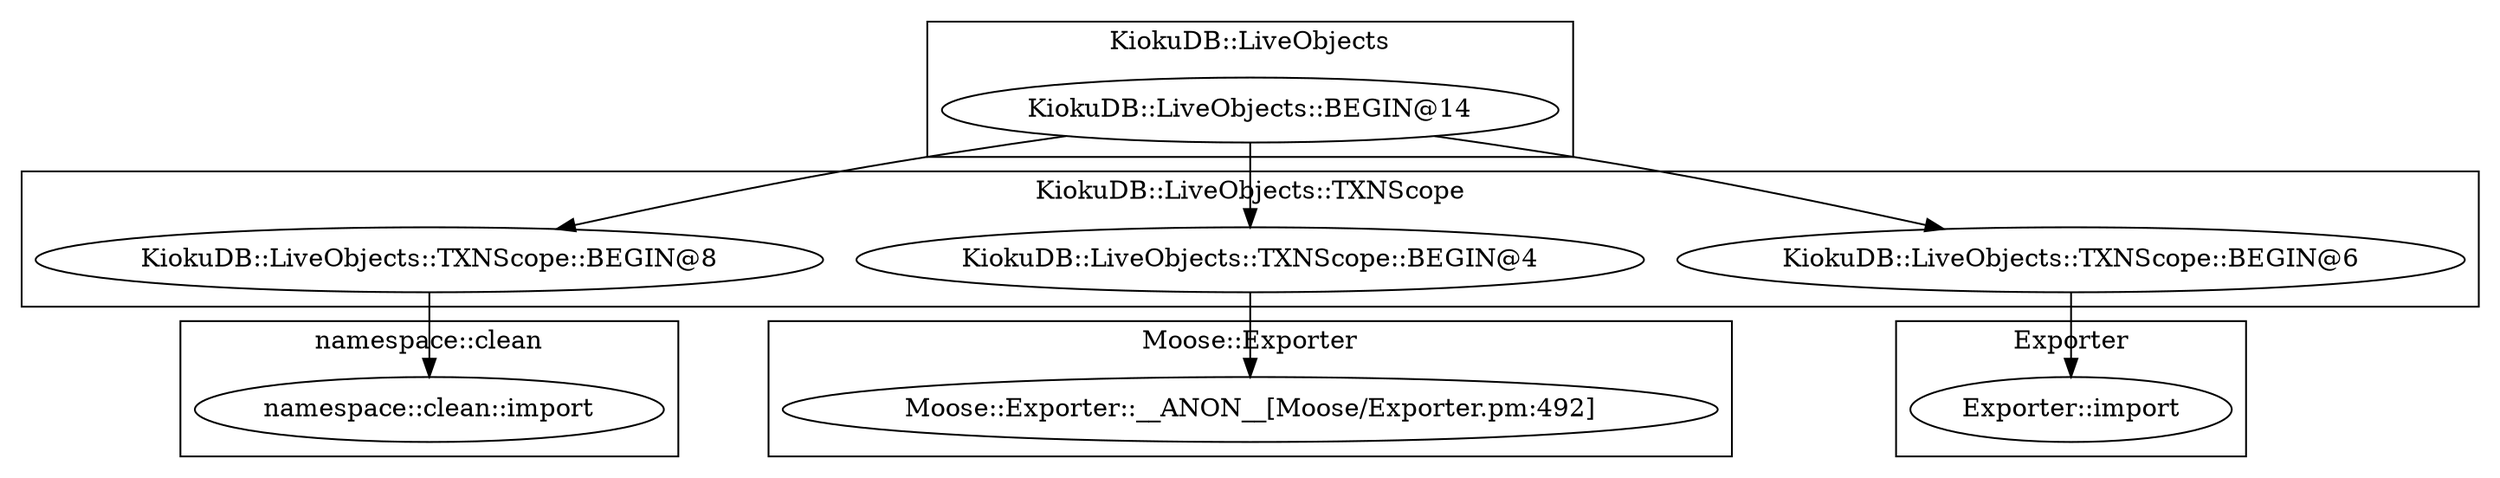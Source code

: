 digraph {
graph [overlap=false]
subgraph cluster_KiokuDB_LiveObjects {
	label="KiokuDB::LiveObjects";
	"KiokuDB::LiveObjects::BEGIN@14";
}
subgraph cluster_namespace_clean {
	label="namespace::clean";
	"namespace::clean::import";
}
subgraph cluster_Exporter {
	label="Exporter";
	"Exporter::import";
}
subgraph cluster_KiokuDB_LiveObjects_TXNScope {
	label="KiokuDB::LiveObjects::TXNScope";
	"KiokuDB::LiveObjects::TXNScope::BEGIN@8";
	"KiokuDB::LiveObjects::TXNScope::BEGIN@4";
	"KiokuDB::LiveObjects::TXNScope::BEGIN@6";
}
subgraph cluster_Moose_Exporter {
	label="Moose::Exporter";
	"Moose::Exporter::__ANON__[Moose/Exporter.pm:492]";
}
"KiokuDB::LiveObjects::TXNScope::BEGIN@8" -> "namespace::clean::import";
"KiokuDB::LiveObjects::TXNScope::BEGIN@4" -> "Moose::Exporter::__ANON__[Moose/Exporter.pm:492]";
"KiokuDB::LiveObjects::TXNScope::BEGIN@6" -> "Exporter::import";
"KiokuDB::LiveObjects::BEGIN@14" -> "KiokuDB::LiveObjects::TXNScope::BEGIN@6";
"KiokuDB::LiveObjects::BEGIN@14" -> "KiokuDB::LiveObjects::TXNScope::BEGIN@8";
"KiokuDB::LiveObjects::BEGIN@14" -> "KiokuDB::LiveObjects::TXNScope::BEGIN@4";
}
